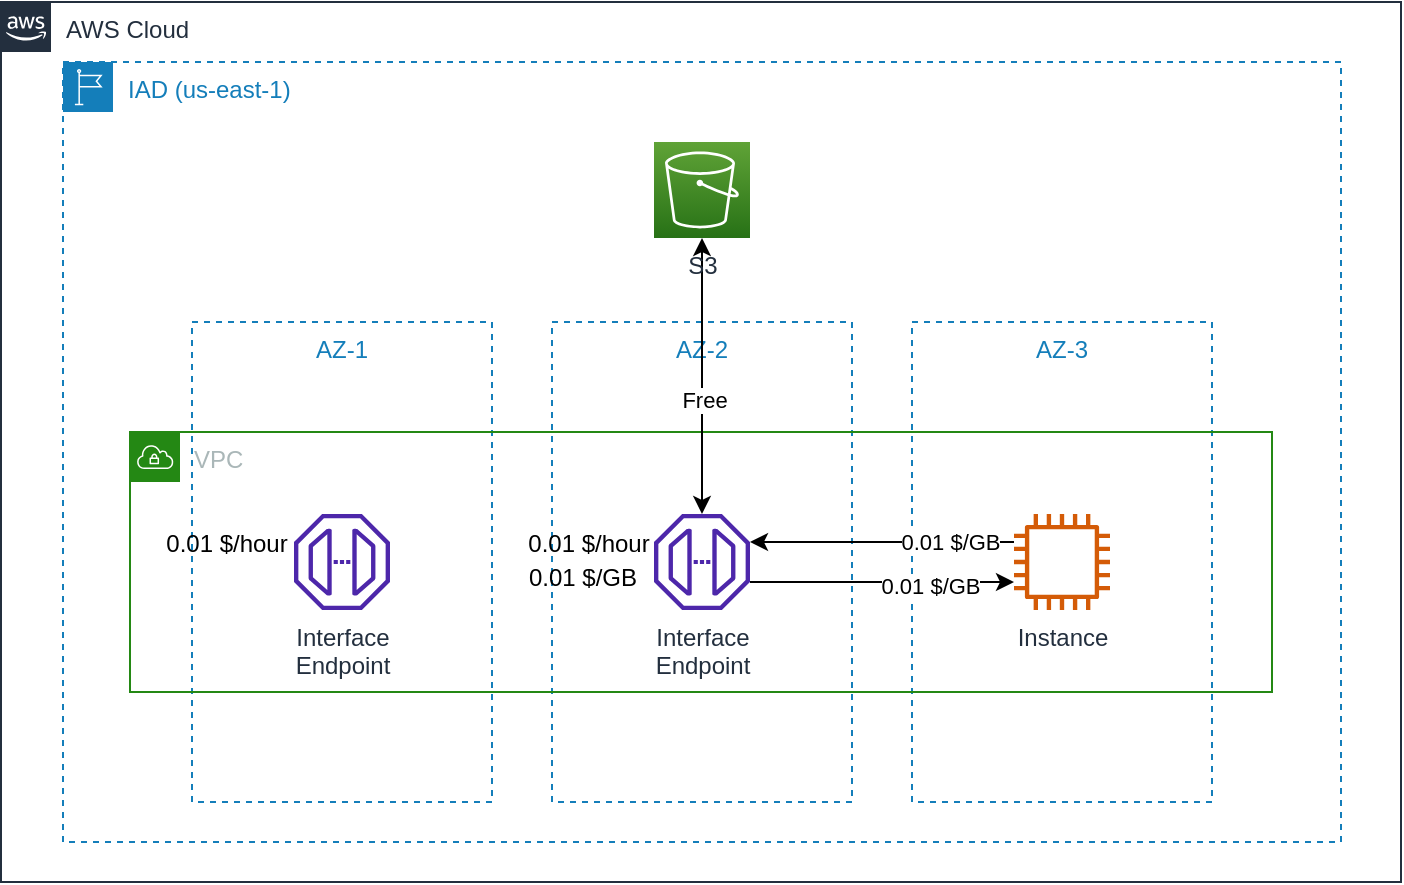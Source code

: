 <mxfile version="16.4.0" type="device"><diagram id="x0iwit3Uh8ERP3VuQOKV" name="第 1 页"><mxGraphModel dx="899" dy="680" grid="1" gridSize="10" guides="1" tooltips="1" connect="1" arrows="1" fold="1" page="1" pageScale="1" pageWidth="827" pageHeight="1169" math="0" shadow="0"><root><mxCell id="0"/><mxCell id="1" parent="0"/><mxCell id="rkclnNmVDhMZap2lycTd-14" value="AWS Cloud" style="points=[[0,0],[0.25,0],[0.5,0],[0.75,0],[1,0],[1,0.25],[1,0.5],[1,0.75],[1,1],[0.75,1],[0.5,1],[0.25,1],[0,1],[0,0.75],[0,0.5],[0,0.25]];outlineConnect=0;gradientColor=none;html=1;whiteSpace=wrap;fontSize=12;fontStyle=0;container=1;pointerEvents=0;collapsible=0;recursiveResize=0;shape=mxgraph.aws4.group;grIcon=mxgraph.aws4.group_aws_cloud_alt;strokeColor=#232F3E;fillColor=none;verticalAlign=top;align=left;spacingLeft=30;fontColor=#232F3E;dashed=0;" vertex="1" parent="1"><mxGeometry x="44.5" y="70" width="700" height="440" as="geometry"/></mxCell><mxCell id="rkclnNmVDhMZap2lycTd-13" value="IAD (us-east-1)" style="points=[[0,0],[0.25,0],[0.5,0],[0.75,0],[1,0],[1,0.25],[1,0.5],[1,0.75],[1,1],[0.75,1],[0.5,1],[0.25,1],[0,1],[0,0.75],[0,0.5],[0,0.25]];outlineConnect=0;gradientColor=none;html=1;whiteSpace=wrap;fontSize=12;fontStyle=0;container=0;pointerEvents=0;collapsible=0;recursiveResize=0;shape=mxgraph.aws4.group;grIcon=mxgraph.aws4.group_region;strokeColor=#147EBA;fillColor=none;verticalAlign=top;align=left;spacingLeft=30;fontColor=#147EBA;dashed=1;" vertex="1" parent="1"><mxGeometry x="75.5" y="100" width="639" height="390" as="geometry"/></mxCell><mxCell id="rkclnNmVDhMZap2lycTd-7" value="AZ-3" style="fillColor=none;strokeColor=#147EBA;dashed=1;verticalAlign=top;fontStyle=0;fontColor=#147EBA;" vertex="1" parent="1"><mxGeometry x="500" y="230" width="150" height="240" as="geometry"/></mxCell><mxCell id="rkclnNmVDhMZap2lycTd-2" value="AZ-1" style="fillColor=none;strokeColor=#147EBA;dashed=1;verticalAlign=top;fontStyle=0;fontColor=#147EBA;" vertex="1" parent="1"><mxGeometry x="140" y="230" width="150" height="240" as="geometry"/></mxCell><mxCell id="rkclnNmVDhMZap2lycTd-6" value="AZ-2" style="fillColor=none;strokeColor=#147EBA;dashed=1;verticalAlign=top;fontStyle=0;fontColor=#147EBA;" vertex="1" parent="1"><mxGeometry x="320" y="230" width="150" height="240" as="geometry"/></mxCell><mxCell id="rkclnNmVDhMZap2lycTd-10" value="VPC" style="points=[[0,0],[0.25,0],[0.5,0],[0.75,0],[1,0],[1,0.25],[1,0.5],[1,0.75],[1,1],[0.75,1],[0.5,1],[0.25,1],[0,1],[0,0.75],[0,0.5],[0,0.25]];outlineConnect=0;gradientColor=none;html=1;whiteSpace=wrap;fontSize=12;fontStyle=0;container=0;pointerEvents=0;collapsible=0;recursiveResize=0;shape=mxgraph.aws4.group;grIcon=mxgraph.aws4.group_vpc;strokeColor=#248814;fillColor=none;verticalAlign=top;align=left;spacingLeft=30;fontColor=#AAB7B8;dashed=0;" vertex="1" parent="1"><mxGeometry x="109" y="285" width="571" height="130" as="geometry"/></mxCell><mxCell id="rkclnNmVDhMZap2lycTd-15" style="edgeStyle=orthogonalEdgeStyle;rounded=0;orthogonalLoop=1;jettySize=auto;html=1;" edge="1" parent="1" source="rkclnNmVDhMZap2lycTd-1" target="rkclnNmVDhMZap2lycTd-9"><mxGeometry relative="1" as="geometry"><Array as="points"><mxPoint x="500" y="340"/><mxPoint x="500" y="340"/></Array></mxGeometry></mxCell><mxCell id="rkclnNmVDhMZap2lycTd-25" value="0.01 $/GB" style="edgeLabel;html=1;align=center;verticalAlign=middle;resizable=0;points=[];" vertex="1" connectable="0" parent="rkclnNmVDhMZap2lycTd-15"><mxGeometry x="-0.758" relative="1" as="geometry"><mxPoint x="-16" as="offset"/></mxGeometry></mxCell><mxCell id="rkclnNmVDhMZap2lycTd-1" value="Instance" style="sketch=0;outlineConnect=0;fontColor=#232F3E;gradientColor=none;fillColor=#D45B07;strokeColor=none;dashed=0;verticalLabelPosition=bottom;verticalAlign=top;align=center;html=1;fontSize=12;fontStyle=0;aspect=fixed;pointerEvents=1;shape=mxgraph.aws4.instance2;" vertex="1" parent="1"><mxGeometry x="551" y="326" width="48" height="48" as="geometry"/></mxCell><mxCell id="rkclnNmVDhMZap2lycTd-8" value="Interface&lt;br&gt;Endpoint" style="sketch=0;outlineConnect=0;fontColor=#232F3E;gradientColor=none;fillColor=#4D27AA;strokeColor=none;dashed=0;verticalLabelPosition=bottom;verticalAlign=top;align=center;html=1;fontSize=12;fontStyle=0;aspect=fixed;pointerEvents=1;shape=mxgraph.aws4.endpoint;" vertex="1" parent="1"><mxGeometry x="191" y="326" width="48" height="48" as="geometry"/></mxCell><mxCell id="rkclnNmVDhMZap2lycTd-16" style="edgeStyle=orthogonalEdgeStyle;rounded=0;orthogonalLoop=1;jettySize=auto;html=1;" edge="1" parent="1" source="rkclnNmVDhMZap2lycTd-9" target="rkclnNmVDhMZap2lycTd-1"><mxGeometry relative="1" as="geometry"><Array as="points"><mxPoint x="500" y="360"/><mxPoint x="500" y="360"/></Array></mxGeometry></mxCell><mxCell id="rkclnNmVDhMZap2lycTd-26" value="0.01 $/GB" style="edgeLabel;html=1;align=center;verticalAlign=middle;resizable=0;points=[];" vertex="1" connectable="0" parent="rkclnNmVDhMZap2lycTd-16"><mxGeometry x="0.364" y="-2" relative="1" as="geometry"><mxPoint as="offset"/></mxGeometry></mxCell><mxCell id="rkclnNmVDhMZap2lycTd-9" value="Interface&lt;br&gt;Endpoint" style="sketch=0;outlineConnect=0;fontColor=#232F3E;gradientColor=none;fillColor=#4D27AA;strokeColor=none;dashed=0;verticalLabelPosition=bottom;verticalAlign=top;align=center;html=1;fontSize=12;fontStyle=0;aspect=fixed;pointerEvents=1;shape=mxgraph.aws4.endpoint;" vertex="1" parent="1"><mxGeometry x="371" y="326" width="48" height="48" as="geometry"/></mxCell><mxCell id="rkclnNmVDhMZap2lycTd-22" style="edgeStyle=orthogonalEdgeStyle;rounded=0;orthogonalLoop=1;jettySize=auto;html=1;startArrow=classic;startFill=1;" edge="1" parent="1" source="rkclnNmVDhMZap2lycTd-17" target="rkclnNmVDhMZap2lycTd-9"><mxGeometry relative="1" as="geometry"/></mxCell><mxCell id="rkclnNmVDhMZap2lycTd-23" value="Free" style="edgeLabel;html=1;align=center;verticalAlign=middle;resizable=0;points=[];" vertex="1" connectable="0" parent="rkclnNmVDhMZap2lycTd-22"><mxGeometry x="0.174" y="1" relative="1" as="geometry"><mxPoint as="offset"/></mxGeometry></mxCell><mxCell id="rkclnNmVDhMZap2lycTd-17" value="S3" style="sketch=0;points=[[0,0,0],[0.25,0,0],[0.5,0,0],[0.75,0,0],[1,0,0],[0,1,0],[0.25,1,0],[0.5,1,0],[0.75,1,0],[1,1,0],[0,0.25,0],[0,0.5,0],[0,0.75,0],[1,0.25,0],[1,0.5,0],[1,0.75,0]];outlineConnect=0;fontColor=#232F3E;gradientColor=#60A337;gradientDirection=north;fillColor=#277116;strokeColor=#ffffff;dashed=0;verticalLabelPosition=bottom;verticalAlign=top;align=center;html=1;fontSize=12;fontStyle=0;aspect=fixed;shape=mxgraph.aws4.resourceIcon;resIcon=mxgraph.aws4.s3;" vertex="1" parent="1"><mxGeometry x="371" y="140" width="48" height="48" as="geometry"/></mxCell><mxCell id="rkclnNmVDhMZap2lycTd-18" value="0.01 $/hour" style="text;html=1;align=center;verticalAlign=middle;resizable=0;points=[];autosize=1;strokeColor=none;fillColor=none;" vertex="1" parent="1"><mxGeometry x="117" y="331" width="80" height="20" as="geometry"/></mxCell><mxCell id="rkclnNmVDhMZap2lycTd-19" value="0.01 $/hour" style="text;html=1;align=center;verticalAlign=middle;resizable=0;points=[];autosize=1;strokeColor=none;fillColor=none;" vertex="1" parent="1"><mxGeometry x="298" y="331" width="80" height="20" as="geometry"/></mxCell><mxCell id="rkclnNmVDhMZap2lycTd-24" value="0.01 $/GB" style="text;html=1;align=center;verticalAlign=middle;resizable=0;points=[];autosize=1;strokeColor=none;fillColor=none;" vertex="1" parent="1"><mxGeometry x="300" y="348" width="70" height="20" as="geometry"/></mxCell></root></mxGraphModel></diagram></mxfile>